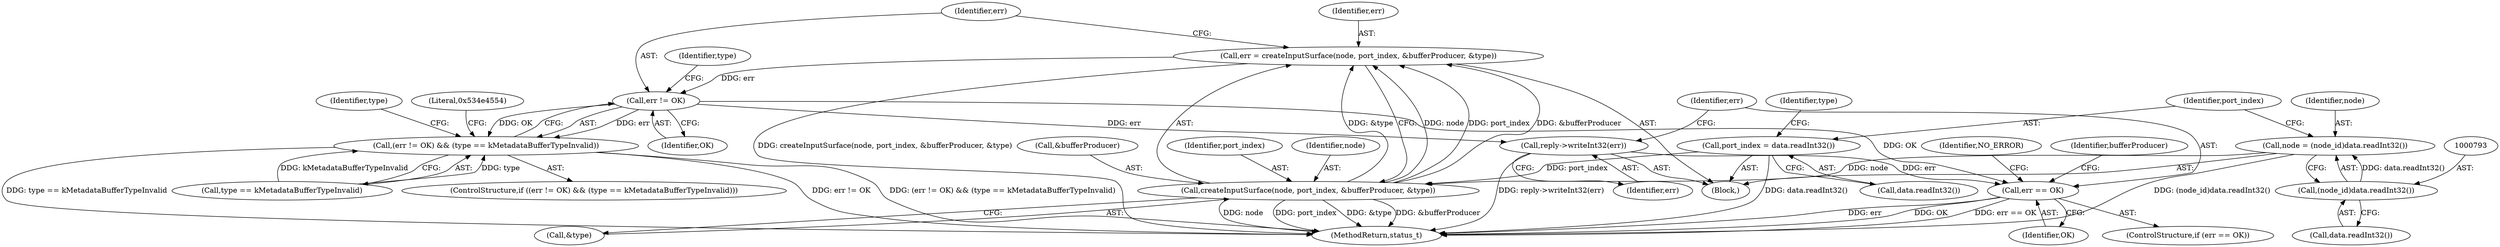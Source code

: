 digraph "0_Android_0bb5ced60304da7f61478ffd359e7ba65d72f181@API" {
"1000805" [label="(Call,err = createInputSurface(node, port_index, &bufferProducer, &type))"];
"1000807" [label="(Call,createInputSurface(node, port_index, &bufferProducer, &type))"];
"1000790" [label="(Call,node = (node_id)data.readInt32())"];
"1000792" [label="(Call,(node_id)data.readInt32())"];
"1000796" [label="(Call,port_index = data.readInt32())"];
"1000816" [label="(Call,err != OK)"];
"1000815" [label="(Call,(err != OK) && (type == kMetadataBufferTypeInvalid))"];
"1000828" [label="(Call,reply->writeInt32(err))"];
"1000831" [label="(Call,err == OK)"];
"1000791" [label="(Identifier,node)"];
"1000796" [label="(Call,port_index = data.readInt32())"];
"1000784" [label="(Block,)"];
"1000819" [label="(Call,type == kMetadataBufferTypeInvalid)"];
"1000828" [label="(Call,reply->writeInt32(err))"];
"1000798" [label="(Call,data.readInt32())"];
"1000827" [label="(Identifier,type)"];
"1000810" [label="(Call,&bufferProducer)"];
"1000837" [label="(Identifier,bufferProducer)"];
"1000817" [label="(Identifier,err)"];
"1000833" [label="(Identifier,OK)"];
"1000824" [label="(Literal,0x534e4554)"];
"1000829" [label="(Identifier,err)"];
"1000816" [label="(Call,err != OK)"];
"1000820" [label="(Identifier,type)"];
"1000839" [label="(Identifier,NO_ERROR)"];
"1000792" [label="(Call,(node_id)data.readInt32())"];
"1000805" [label="(Call,err = createInputSurface(node, port_index, &bufferProducer, &type))"];
"1000814" [label="(ControlStructure,if ((err != OK) && (type == kMetadataBufferTypeInvalid)))"];
"1000809" [label="(Identifier,port_index)"];
"1000790" [label="(Call,node = (node_id)data.readInt32())"];
"1000831" [label="(Call,err == OK)"];
"1000808" [label="(Identifier,node)"];
"1000806" [label="(Identifier,err)"];
"1000818" [label="(Identifier,OK)"];
"1000807" [label="(Call,createInputSurface(node, port_index, &bufferProducer, &type))"];
"1000812" [label="(Call,&type)"];
"1000815" [label="(Call,(err != OK) && (type == kMetadataBufferTypeInvalid))"];
"1000832" [label="(Identifier,err)"];
"1000830" [label="(ControlStructure,if (err == OK))"];
"1000802" [label="(Identifier,type)"];
"1000797" [label="(Identifier,port_index)"];
"1001353" [label="(MethodReturn,status_t)"];
"1000794" [label="(Call,data.readInt32())"];
"1000805" -> "1000784"  [label="AST: "];
"1000805" -> "1000807"  [label="CFG: "];
"1000806" -> "1000805"  [label="AST: "];
"1000807" -> "1000805"  [label="AST: "];
"1000817" -> "1000805"  [label="CFG: "];
"1000805" -> "1001353"  [label="DDG: createInputSurface(node, port_index, &bufferProducer, &type)"];
"1000807" -> "1000805"  [label="DDG: node"];
"1000807" -> "1000805"  [label="DDG: port_index"];
"1000807" -> "1000805"  [label="DDG: &bufferProducer"];
"1000807" -> "1000805"  [label="DDG: &type"];
"1000805" -> "1000816"  [label="DDG: err"];
"1000807" -> "1000812"  [label="CFG: "];
"1000808" -> "1000807"  [label="AST: "];
"1000809" -> "1000807"  [label="AST: "];
"1000810" -> "1000807"  [label="AST: "];
"1000812" -> "1000807"  [label="AST: "];
"1000807" -> "1001353"  [label="DDG: &bufferProducer"];
"1000807" -> "1001353"  [label="DDG: node"];
"1000807" -> "1001353"  [label="DDG: port_index"];
"1000807" -> "1001353"  [label="DDG: &type"];
"1000790" -> "1000807"  [label="DDG: node"];
"1000796" -> "1000807"  [label="DDG: port_index"];
"1000790" -> "1000784"  [label="AST: "];
"1000790" -> "1000792"  [label="CFG: "];
"1000791" -> "1000790"  [label="AST: "];
"1000792" -> "1000790"  [label="AST: "];
"1000797" -> "1000790"  [label="CFG: "];
"1000790" -> "1001353"  [label="DDG: (node_id)data.readInt32()"];
"1000792" -> "1000790"  [label="DDG: data.readInt32()"];
"1000792" -> "1000794"  [label="CFG: "];
"1000793" -> "1000792"  [label="AST: "];
"1000794" -> "1000792"  [label="AST: "];
"1000796" -> "1000784"  [label="AST: "];
"1000796" -> "1000798"  [label="CFG: "];
"1000797" -> "1000796"  [label="AST: "];
"1000798" -> "1000796"  [label="AST: "];
"1000802" -> "1000796"  [label="CFG: "];
"1000796" -> "1001353"  [label="DDG: data.readInt32()"];
"1000816" -> "1000815"  [label="AST: "];
"1000816" -> "1000818"  [label="CFG: "];
"1000817" -> "1000816"  [label="AST: "];
"1000818" -> "1000816"  [label="AST: "];
"1000820" -> "1000816"  [label="CFG: "];
"1000815" -> "1000816"  [label="CFG: "];
"1000816" -> "1000815"  [label="DDG: err"];
"1000816" -> "1000815"  [label="DDG: OK"];
"1000816" -> "1000828"  [label="DDG: err"];
"1000816" -> "1000831"  [label="DDG: OK"];
"1000815" -> "1000814"  [label="AST: "];
"1000815" -> "1000819"  [label="CFG: "];
"1000819" -> "1000815"  [label="AST: "];
"1000824" -> "1000815"  [label="CFG: "];
"1000827" -> "1000815"  [label="CFG: "];
"1000815" -> "1001353"  [label="DDG: err != OK"];
"1000815" -> "1001353"  [label="DDG: (err != OK) && (type == kMetadataBufferTypeInvalid)"];
"1000815" -> "1001353"  [label="DDG: type == kMetadataBufferTypeInvalid"];
"1000819" -> "1000815"  [label="DDG: type"];
"1000819" -> "1000815"  [label="DDG: kMetadataBufferTypeInvalid"];
"1000828" -> "1000784"  [label="AST: "];
"1000828" -> "1000829"  [label="CFG: "];
"1000829" -> "1000828"  [label="AST: "];
"1000832" -> "1000828"  [label="CFG: "];
"1000828" -> "1001353"  [label="DDG: reply->writeInt32(err)"];
"1000828" -> "1000831"  [label="DDG: err"];
"1000831" -> "1000830"  [label="AST: "];
"1000831" -> "1000833"  [label="CFG: "];
"1000832" -> "1000831"  [label="AST: "];
"1000833" -> "1000831"  [label="AST: "];
"1000837" -> "1000831"  [label="CFG: "];
"1000839" -> "1000831"  [label="CFG: "];
"1000831" -> "1001353"  [label="DDG: err"];
"1000831" -> "1001353"  [label="DDG: OK"];
"1000831" -> "1001353"  [label="DDG: err == OK"];
}
